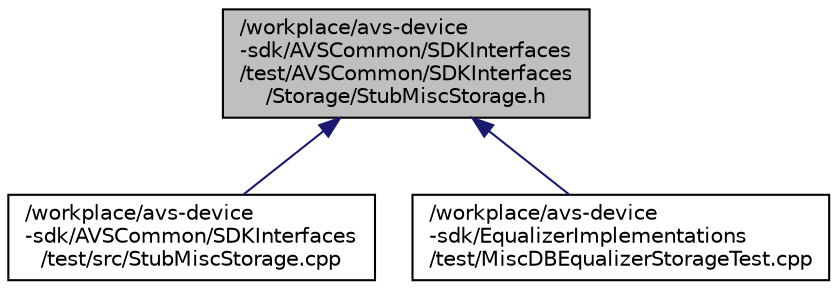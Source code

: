 digraph "/workplace/avs-device-sdk/AVSCommon/SDKInterfaces/test/AVSCommon/SDKInterfaces/Storage/StubMiscStorage.h"
{
  edge [fontname="Helvetica",fontsize="10",labelfontname="Helvetica",labelfontsize="10"];
  node [fontname="Helvetica",fontsize="10",shape=record];
  Node7 [label="/workplace/avs-device\l-sdk/AVSCommon/SDKInterfaces\l/test/AVSCommon/SDKInterfaces\l/Storage/StubMiscStorage.h",height=0.2,width=0.4,color="black", fillcolor="grey75", style="filled", fontcolor="black"];
  Node7 -> Node8 [dir="back",color="midnightblue",fontsize="10",style="solid",fontname="Helvetica"];
  Node8 [label="/workplace/avs-device\l-sdk/AVSCommon/SDKInterfaces\l/test/src/StubMiscStorage.cpp",height=0.2,width=0.4,color="black", fillcolor="white", style="filled",URL="$_stub_misc_storage_8cpp.html"];
  Node7 -> Node9 [dir="back",color="midnightblue",fontsize="10",style="solid",fontname="Helvetica"];
  Node9 [label="/workplace/avs-device\l-sdk/EqualizerImplementations\l/test/MiscDBEqualizerStorageTest.cpp",height=0.2,width=0.4,color="black", fillcolor="white", style="filled",URL="$_misc_d_b_equalizer_storage_test_8cpp.html"];
}
